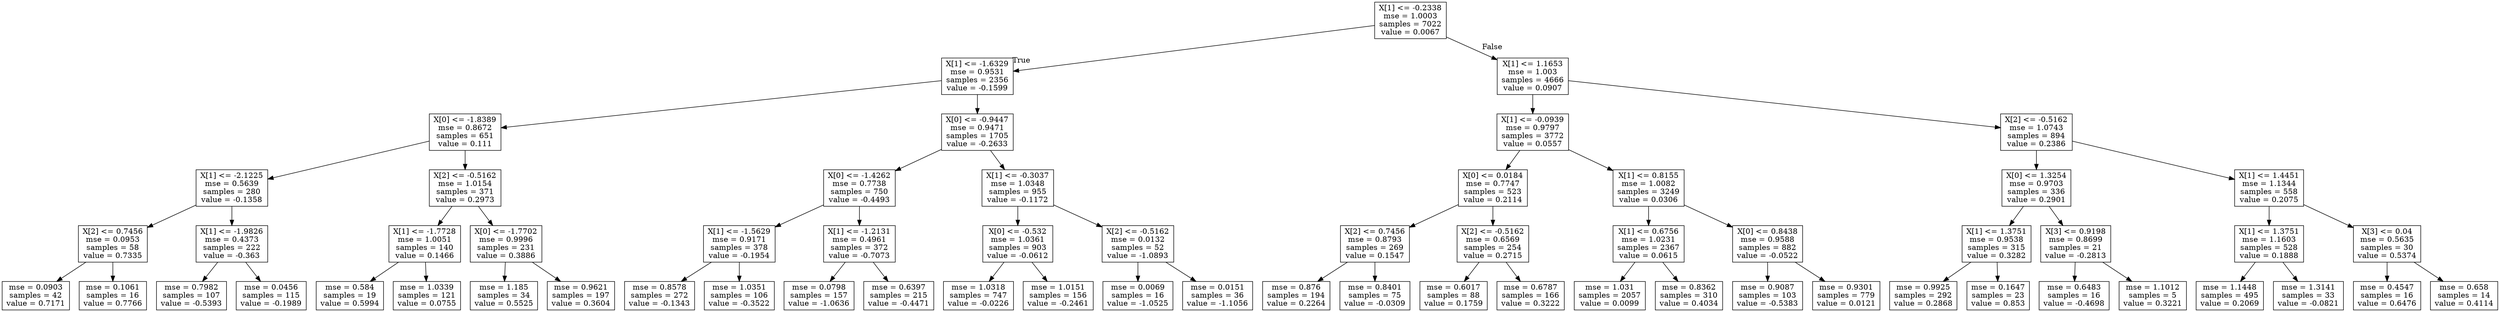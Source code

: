 digraph Tree {
node [shape=box] ;
0 [label="X[1] <= -0.2338\nmse = 1.0003\nsamples = 7022\nvalue = 0.0067"] ;
1 [label="X[1] <= -1.6329\nmse = 0.9531\nsamples = 2356\nvalue = -0.1599"] ;
0 -> 1 [labeldistance=2.5, labelangle=45, headlabel="True"] ;
2 [label="X[0] <= -1.8389\nmse = 0.8672\nsamples = 651\nvalue = 0.111"] ;
1 -> 2 ;
3 [label="X[1] <= -2.1225\nmse = 0.5639\nsamples = 280\nvalue = -0.1358"] ;
2 -> 3 ;
4 [label="X[2] <= 0.7456\nmse = 0.0953\nsamples = 58\nvalue = 0.7335"] ;
3 -> 4 ;
5 [label="mse = 0.0903\nsamples = 42\nvalue = 0.7171"] ;
4 -> 5 ;
6 [label="mse = 0.1061\nsamples = 16\nvalue = 0.7766"] ;
4 -> 6 ;
7 [label="X[1] <= -1.9826\nmse = 0.4373\nsamples = 222\nvalue = -0.363"] ;
3 -> 7 ;
8 [label="mse = 0.7982\nsamples = 107\nvalue = -0.5393"] ;
7 -> 8 ;
9 [label="mse = 0.0456\nsamples = 115\nvalue = -0.1989"] ;
7 -> 9 ;
10 [label="X[2] <= -0.5162\nmse = 1.0154\nsamples = 371\nvalue = 0.2973"] ;
2 -> 10 ;
11 [label="X[1] <= -1.7728\nmse = 1.0051\nsamples = 140\nvalue = 0.1466"] ;
10 -> 11 ;
12 [label="mse = 0.584\nsamples = 19\nvalue = 0.5994"] ;
11 -> 12 ;
13 [label="mse = 1.0339\nsamples = 121\nvalue = 0.0755"] ;
11 -> 13 ;
14 [label="X[0] <= -1.7702\nmse = 0.9996\nsamples = 231\nvalue = 0.3886"] ;
10 -> 14 ;
15 [label="mse = 1.185\nsamples = 34\nvalue = 0.5525"] ;
14 -> 15 ;
16 [label="mse = 0.9621\nsamples = 197\nvalue = 0.3604"] ;
14 -> 16 ;
17 [label="X[0] <= -0.9447\nmse = 0.9471\nsamples = 1705\nvalue = -0.2633"] ;
1 -> 17 ;
18 [label="X[0] <= -1.4262\nmse = 0.7738\nsamples = 750\nvalue = -0.4493"] ;
17 -> 18 ;
19 [label="X[1] <= -1.5629\nmse = 0.9171\nsamples = 378\nvalue = -0.1954"] ;
18 -> 19 ;
20 [label="mse = 0.8578\nsamples = 272\nvalue = -0.1343"] ;
19 -> 20 ;
21 [label="mse = 1.0351\nsamples = 106\nvalue = -0.3522"] ;
19 -> 21 ;
22 [label="X[1] <= -1.2131\nmse = 0.4961\nsamples = 372\nvalue = -0.7073"] ;
18 -> 22 ;
23 [label="mse = 0.0798\nsamples = 157\nvalue = -1.0636"] ;
22 -> 23 ;
24 [label="mse = 0.6397\nsamples = 215\nvalue = -0.4471"] ;
22 -> 24 ;
25 [label="X[1] <= -0.3037\nmse = 1.0348\nsamples = 955\nvalue = -0.1172"] ;
17 -> 25 ;
26 [label="X[0] <= -0.532\nmse = 1.0361\nsamples = 903\nvalue = -0.0612"] ;
25 -> 26 ;
27 [label="mse = 1.0318\nsamples = 747\nvalue = -0.0226"] ;
26 -> 27 ;
28 [label="mse = 1.0151\nsamples = 156\nvalue = -0.2461"] ;
26 -> 28 ;
29 [label="X[2] <= -0.5162\nmse = 0.0132\nsamples = 52\nvalue = -1.0893"] ;
25 -> 29 ;
30 [label="mse = 0.0069\nsamples = 16\nvalue = -1.0525"] ;
29 -> 30 ;
31 [label="mse = 0.0151\nsamples = 36\nvalue = -1.1056"] ;
29 -> 31 ;
32 [label="X[1] <= 1.1653\nmse = 1.003\nsamples = 4666\nvalue = 0.0907"] ;
0 -> 32 [labeldistance=2.5, labelangle=-45, headlabel="False"] ;
33 [label="X[1] <= -0.0939\nmse = 0.9797\nsamples = 3772\nvalue = 0.0557"] ;
32 -> 33 ;
34 [label="X[0] <= 0.0184\nmse = 0.7747\nsamples = 523\nvalue = 0.2114"] ;
33 -> 34 ;
35 [label="X[2] <= 0.7456\nmse = 0.8793\nsamples = 269\nvalue = 0.1547"] ;
34 -> 35 ;
36 [label="mse = 0.876\nsamples = 194\nvalue = 0.2264"] ;
35 -> 36 ;
37 [label="mse = 0.8401\nsamples = 75\nvalue = -0.0309"] ;
35 -> 37 ;
38 [label="X[2] <= -0.5162\nmse = 0.6569\nsamples = 254\nvalue = 0.2715"] ;
34 -> 38 ;
39 [label="mse = 0.6017\nsamples = 88\nvalue = 0.1759"] ;
38 -> 39 ;
40 [label="mse = 0.6787\nsamples = 166\nvalue = 0.3222"] ;
38 -> 40 ;
41 [label="X[1] <= 0.8155\nmse = 1.0082\nsamples = 3249\nvalue = 0.0306"] ;
33 -> 41 ;
42 [label="X[1] <= 0.6756\nmse = 1.0231\nsamples = 2367\nvalue = 0.0615"] ;
41 -> 42 ;
43 [label="mse = 1.031\nsamples = 2057\nvalue = 0.0099"] ;
42 -> 43 ;
44 [label="mse = 0.8362\nsamples = 310\nvalue = 0.4034"] ;
42 -> 44 ;
45 [label="X[0] <= 0.8438\nmse = 0.9588\nsamples = 882\nvalue = -0.0522"] ;
41 -> 45 ;
46 [label="mse = 0.9087\nsamples = 103\nvalue = -0.5383"] ;
45 -> 46 ;
47 [label="mse = 0.9301\nsamples = 779\nvalue = 0.0121"] ;
45 -> 47 ;
48 [label="X[2] <= -0.5162\nmse = 1.0743\nsamples = 894\nvalue = 0.2386"] ;
32 -> 48 ;
49 [label="X[0] <= 1.3254\nmse = 0.9703\nsamples = 336\nvalue = 0.2901"] ;
48 -> 49 ;
50 [label="X[1] <= 1.3751\nmse = 0.9538\nsamples = 315\nvalue = 0.3282"] ;
49 -> 50 ;
51 [label="mse = 0.9925\nsamples = 292\nvalue = 0.2868"] ;
50 -> 51 ;
52 [label="mse = 0.1647\nsamples = 23\nvalue = 0.853"] ;
50 -> 52 ;
53 [label="X[3] <= 0.9198\nmse = 0.8699\nsamples = 21\nvalue = -0.2813"] ;
49 -> 53 ;
54 [label="mse = 0.6483\nsamples = 16\nvalue = -0.4698"] ;
53 -> 54 ;
55 [label="mse = 1.1012\nsamples = 5\nvalue = 0.3221"] ;
53 -> 55 ;
56 [label="X[1] <= 1.4451\nmse = 1.1344\nsamples = 558\nvalue = 0.2075"] ;
48 -> 56 ;
57 [label="X[1] <= 1.3751\nmse = 1.1603\nsamples = 528\nvalue = 0.1888"] ;
56 -> 57 ;
58 [label="mse = 1.1448\nsamples = 495\nvalue = 0.2069"] ;
57 -> 58 ;
59 [label="mse = 1.3141\nsamples = 33\nvalue = -0.0821"] ;
57 -> 59 ;
60 [label="X[3] <= 0.04\nmse = 0.5635\nsamples = 30\nvalue = 0.5374"] ;
56 -> 60 ;
61 [label="mse = 0.4547\nsamples = 16\nvalue = 0.6476"] ;
60 -> 61 ;
62 [label="mse = 0.658\nsamples = 14\nvalue = 0.4114"] ;
60 -> 62 ;
}